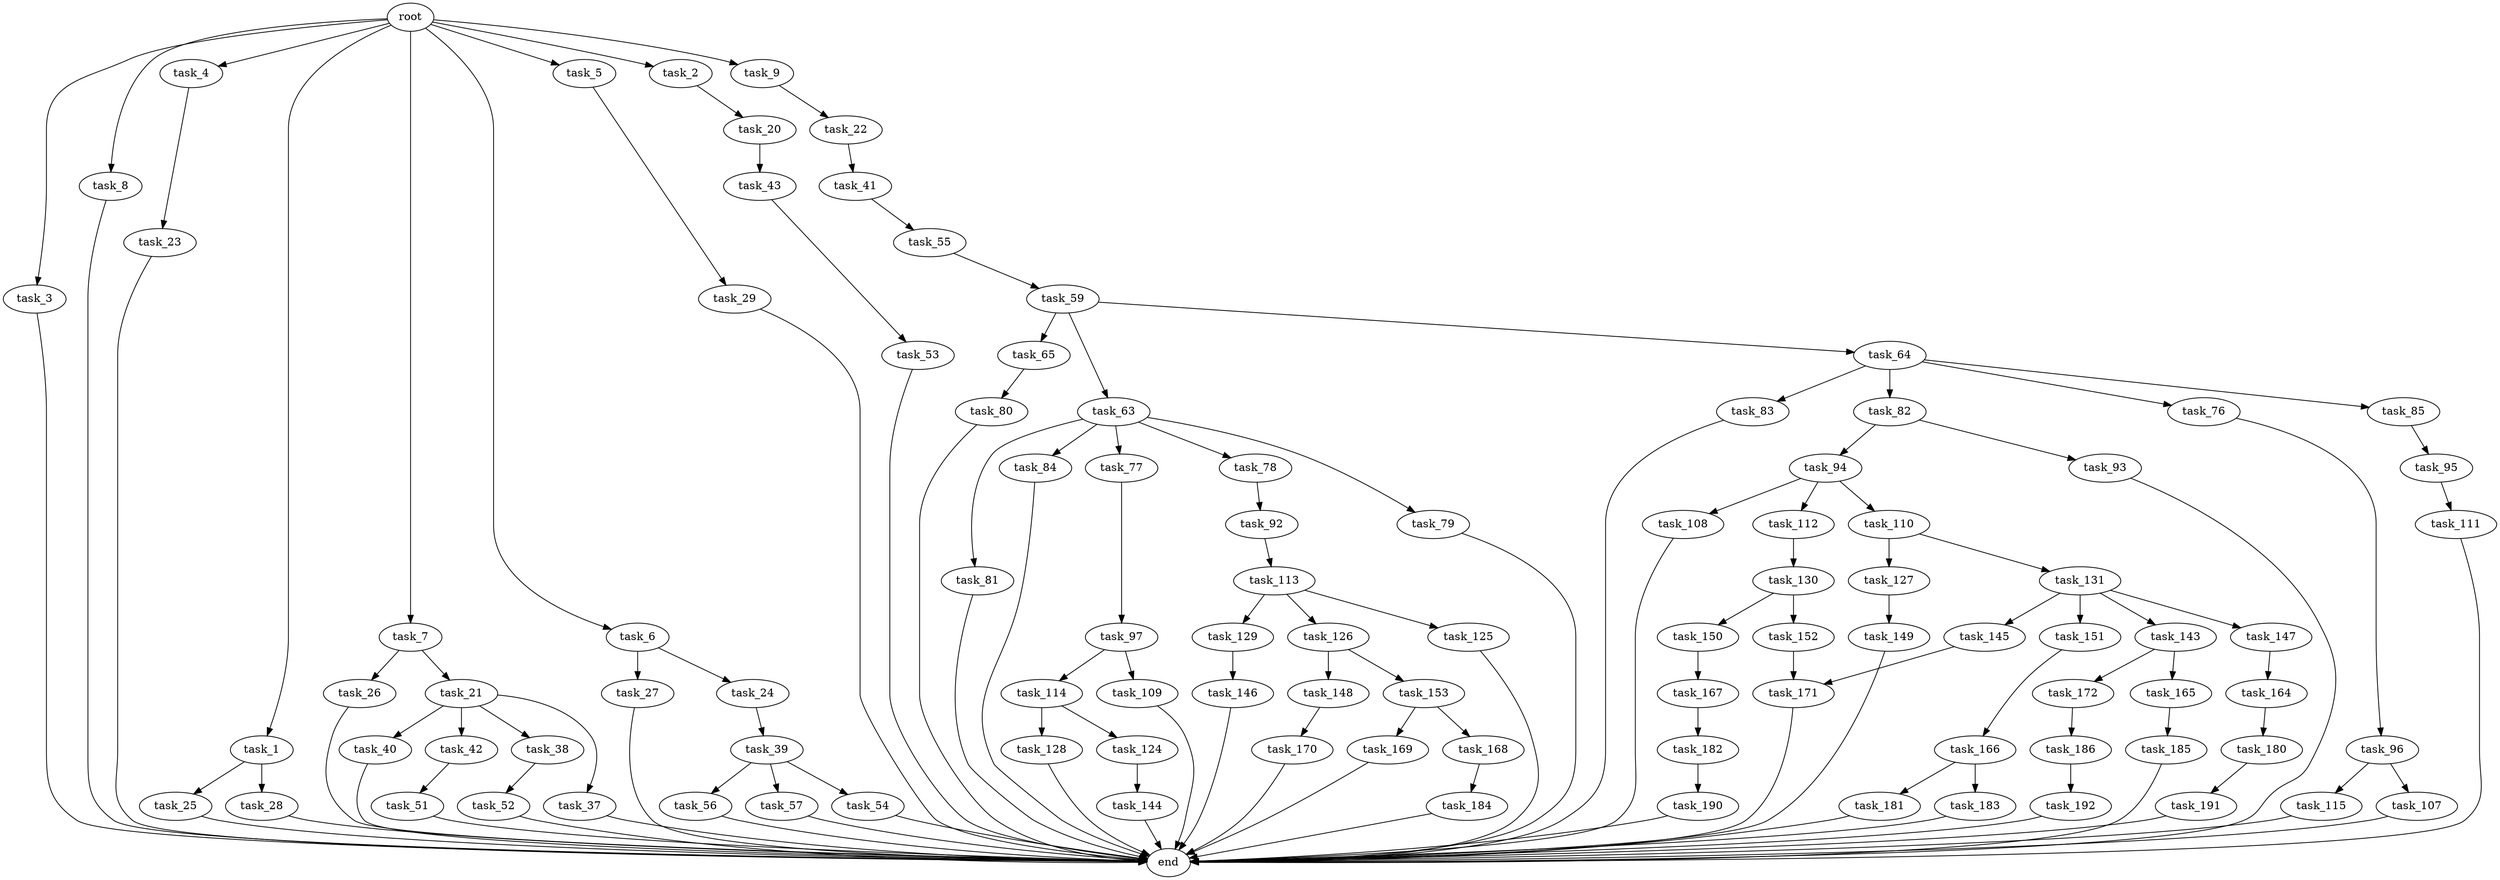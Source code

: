digraph G {
  root [size="0.000000"];
  task_1 [size="679113252987.000000"];
  task_2 [size="726708600260.000000"];
  task_3 [size="134217728000.000000"];
  task_4 [size="36233292990.000000"];
  task_5 [size="619739324.000000"];
  task_6 [size="74135867161.000000"];
  task_7 [size="1073741824000.000000"];
  task_8 [size="330235140556.000000"];
  task_9 [size="219808469150.000000"];
  task_20 [size="4655562536.000000"];
  task_21 [size="829616948000.000000"];
  task_22 [size="248623491785.000000"];
  task_23 [size="12151669529.000000"];
  task_24 [size="368293445632.000000"];
  task_25 [size="549755813888.000000"];
  task_26 [size="94478182677.000000"];
  task_27 [size="92689729770.000000"];
  task_28 [size="549755813888.000000"];
  task_29 [size="14111614337.000000"];
  task_37 [size="1038832185630.000000"];
  task_38 [size="23480277269.000000"];
  task_39 [size="4973384960.000000"];
  task_40 [size="3231624009.000000"];
  task_41 [size="782757789696.000000"];
  task_42 [size="8589934592.000000"];
  task_43 [size="30796462776.000000"];
  task_51 [size="90412583560.000000"];
  task_52 [size="231928233984.000000"];
  task_53 [size="323150370663.000000"];
  task_54 [size="28991029248.000000"];
  task_55 [size="642201911898.000000"];
  task_56 [size="134217728000.000000"];
  task_57 [size="231928233984.000000"];
  task_59 [size="39545729329.000000"];
  task_63 [size="1581548523.000000"];
  task_64 [size="8589934592.000000"];
  task_65 [size="134100650963.000000"];
  task_76 [size="549755813888.000000"];
  task_77 [size="173111013424.000000"];
  task_78 [size="181956128164.000000"];
  task_79 [size="35069298916.000000"];
  task_80 [size="1023046471255.000000"];
  task_81 [size="401892910274.000000"];
  task_82 [size="982408429448.000000"];
  task_83 [size="11019499835.000000"];
  task_84 [size="2965435563.000000"];
  task_85 [size="8589934592.000000"];
  task_92 [size="28991029248.000000"];
  task_93 [size="423439753592.000000"];
  task_94 [size="231928233984.000000"];
  task_95 [size="68719476736.000000"];
  task_96 [size="566706209620.000000"];
  task_97 [size="33779044863.000000"];
  task_107 [size="1073741824000.000000"];
  task_108 [size="549755813888.000000"];
  task_109 [size="231928233984.000000"];
  task_110 [size="782757789696.000000"];
  task_111 [size="549755813888.000000"];
  task_112 [size="134217728000.000000"];
  task_113 [size="368293445632.000000"];
  task_114 [size="257007492651.000000"];
  task_115 [size="14948527269.000000"];
  task_124 [size="8589934592.000000"];
  task_125 [size="28991029248.000000"];
  task_126 [size="1686795908.000000"];
  task_127 [size="25408798370.000000"];
  task_128 [size="123996421467.000000"];
  task_129 [size="1073741824000.000000"];
  task_130 [size="509830262584.000000"];
  task_131 [size="361977246178.000000"];
  task_143 [size="11659777109.000000"];
  task_144 [size="3203215773.000000"];
  task_145 [size="1093433321.000000"];
  task_146 [size="549755813888.000000"];
  task_147 [size="549755813888.000000"];
  task_148 [size="448143079377.000000"];
  task_149 [size="549755813888.000000"];
  task_150 [size="153432703480.000000"];
  task_151 [size="19081862560.000000"];
  task_152 [size="8589934592.000000"];
  task_153 [size="4406710348.000000"];
  task_164 [size="9469961179.000000"];
  task_165 [size="39711674507.000000"];
  task_166 [size="8589934592.000000"];
  task_167 [size="555371304553.000000"];
  task_168 [size="539037551421.000000"];
  task_169 [size="782757789696.000000"];
  task_170 [size="408034401187.000000"];
  task_171 [size="68719476736.000000"];
  task_172 [size="324258984645.000000"];
  task_180 [size="13965114007.000000"];
  task_181 [size="231928233984.000000"];
  task_182 [size="3365054641.000000"];
  task_183 [size="19252848109.000000"];
  task_184 [size="134217728000.000000"];
  task_185 [size="588461292449.000000"];
  task_186 [size="20211006168.000000"];
  task_190 [size="782757789696.000000"];
  task_191 [size="24068675448.000000"];
  task_192 [size="28991029248.000000"];
  end [size="0.000000"];

  root -> task_1 [size="1.000000"];
  root -> task_2 [size="1.000000"];
  root -> task_3 [size="1.000000"];
  root -> task_4 [size="1.000000"];
  root -> task_5 [size="1.000000"];
  root -> task_6 [size="1.000000"];
  root -> task_7 [size="1.000000"];
  root -> task_8 [size="1.000000"];
  root -> task_9 [size="1.000000"];
  task_1 -> task_25 [size="536870912.000000"];
  task_1 -> task_28 [size="536870912.000000"];
  task_2 -> task_20 [size="536870912.000000"];
  task_3 -> end [size="1.000000"];
  task_4 -> task_23 [size="838860800.000000"];
  task_5 -> task_29 [size="75497472.000000"];
  task_6 -> task_24 [size="301989888.000000"];
  task_6 -> task_27 [size="301989888.000000"];
  task_7 -> task_21 [size="838860800.000000"];
  task_7 -> task_26 [size="838860800.000000"];
  task_8 -> end [size="1.000000"];
  task_9 -> task_22 [size="411041792.000000"];
  task_20 -> task_43 [size="134217728.000000"];
  task_21 -> task_37 [size="679477248.000000"];
  task_21 -> task_38 [size="679477248.000000"];
  task_21 -> task_40 [size="679477248.000000"];
  task_21 -> task_42 [size="679477248.000000"];
  task_22 -> task_41 [size="536870912.000000"];
  task_23 -> end [size="1.000000"];
  task_24 -> task_39 [size="411041792.000000"];
  task_25 -> end [size="1.000000"];
  task_26 -> end [size="1.000000"];
  task_27 -> end [size="1.000000"];
  task_28 -> end [size="1.000000"];
  task_29 -> end [size="1.000000"];
  task_37 -> end [size="1.000000"];
  task_38 -> task_52 [size="536870912.000000"];
  task_39 -> task_54 [size="209715200.000000"];
  task_39 -> task_56 [size="209715200.000000"];
  task_39 -> task_57 [size="209715200.000000"];
  task_40 -> end [size="1.000000"];
  task_41 -> task_55 [size="679477248.000000"];
  task_42 -> task_51 [size="33554432.000000"];
  task_43 -> task_53 [size="838860800.000000"];
  task_51 -> end [size="1.000000"];
  task_52 -> end [size="1.000000"];
  task_53 -> end [size="1.000000"];
  task_54 -> end [size="1.000000"];
  task_55 -> task_59 [size="411041792.000000"];
  task_56 -> end [size="1.000000"];
  task_57 -> end [size="1.000000"];
  task_59 -> task_63 [size="679477248.000000"];
  task_59 -> task_64 [size="679477248.000000"];
  task_59 -> task_65 [size="679477248.000000"];
  task_63 -> task_77 [size="75497472.000000"];
  task_63 -> task_78 [size="75497472.000000"];
  task_63 -> task_79 [size="75497472.000000"];
  task_63 -> task_81 [size="75497472.000000"];
  task_63 -> task_84 [size="75497472.000000"];
  task_64 -> task_76 [size="33554432.000000"];
  task_64 -> task_82 [size="33554432.000000"];
  task_64 -> task_83 [size="33554432.000000"];
  task_64 -> task_85 [size="33554432.000000"];
  task_65 -> task_80 [size="411041792.000000"];
  task_76 -> task_96 [size="536870912.000000"];
  task_77 -> task_97 [size="679477248.000000"];
  task_78 -> task_92 [size="134217728.000000"];
  task_79 -> end [size="1.000000"];
  task_80 -> end [size="1.000000"];
  task_81 -> end [size="1.000000"];
  task_82 -> task_93 [size="838860800.000000"];
  task_82 -> task_94 [size="838860800.000000"];
  task_83 -> end [size="1.000000"];
  task_84 -> end [size="1.000000"];
  task_85 -> task_95 [size="33554432.000000"];
  task_92 -> task_113 [size="75497472.000000"];
  task_93 -> end [size="1.000000"];
  task_94 -> task_108 [size="301989888.000000"];
  task_94 -> task_110 [size="301989888.000000"];
  task_94 -> task_112 [size="301989888.000000"];
  task_95 -> task_111 [size="134217728.000000"];
  task_96 -> task_107 [size="536870912.000000"];
  task_96 -> task_115 [size="536870912.000000"];
  task_97 -> task_109 [size="679477248.000000"];
  task_97 -> task_114 [size="679477248.000000"];
  task_107 -> end [size="1.000000"];
  task_108 -> end [size="1.000000"];
  task_109 -> end [size="1.000000"];
  task_110 -> task_127 [size="679477248.000000"];
  task_110 -> task_131 [size="679477248.000000"];
  task_111 -> end [size="1.000000"];
  task_112 -> task_130 [size="209715200.000000"];
  task_113 -> task_125 [size="411041792.000000"];
  task_113 -> task_126 [size="411041792.000000"];
  task_113 -> task_129 [size="411041792.000000"];
  task_114 -> task_124 [size="209715200.000000"];
  task_114 -> task_128 [size="209715200.000000"];
  task_115 -> end [size="1.000000"];
  task_124 -> task_144 [size="33554432.000000"];
  task_125 -> end [size="1.000000"];
  task_126 -> task_148 [size="33554432.000000"];
  task_126 -> task_153 [size="33554432.000000"];
  task_127 -> task_149 [size="679477248.000000"];
  task_128 -> end [size="1.000000"];
  task_129 -> task_146 [size="838860800.000000"];
  task_130 -> task_150 [size="536870912.000000"];
  task_130 -> task_152 [size="536870912.000000"];
  task_131 -> task_143 [size="411041792.000000"];
  task_131 -> task_145 [size="411041792.000000"];
  task_131 -> task_147 [size="411041792.000000"];
  task_131 -> task_151 [size="411041792.000000"];
  task_143 -> task_165 [size="209715200.000000"];
  task_143 -> task_172 [size="209715200.000000"];
  task_144 -> end [size="1.000000"];
  task_145 -> task_171 [size="33554432.000000"];
  task_146 -> end [size="1.000000"];
  task_147 -> task_164 [size="536870912.000000"];
  task_148 -> task_170 [size="536870912.000000"];
  task_149 -> end [size="1.000000"];
  task_150 -> task_167 [size="411041792.000000"];
  task_151 -> task_166 [size="301989888.000000"];
  task_152 -> task_171 [size="33554432.000000"];
  task_153 -> task_168 [size="209715200.000000"];
  task_153 -> task_169 [size="209715200.000000"];
  task_164 -> task_180 [size="536870912.000000"];
  task_165 -> task_185 [size="838860800.000000"];
  task_166 -> task_181 [size="33554432.000000"];
  task_166 -> task_183 [size="33554432.000000"];
  task_167 -> task_182 [size="411041792.000000"];
  task_168 -> task_184 [size="838860800.000000"];
  task_169 -> end [size="1.000000"];
  task_170 -> end [size="1.000000"];
  task_171 -> end [size="1.000000"];
  task_172 -> task_186 [size="536870912.000000"];
  task_180 -> task_191 [size="411041792.000000"];
  task_181 -> end [size="1.000000"];
  task_182 -> task_190 [size="209715200.000000"];
  task_183 -> end [size="1.000000"];
  task_184 -> end [size="1.000000"];
  task_185 -> end [size="1.000000"];
  task_186 -> task_192 [size="75497472.000000"];
  task_190 -> end [size="1.000000"];
  task_191 -> end [size="1.000000"];
  task_192 -> end [size="1.000000"];
}

